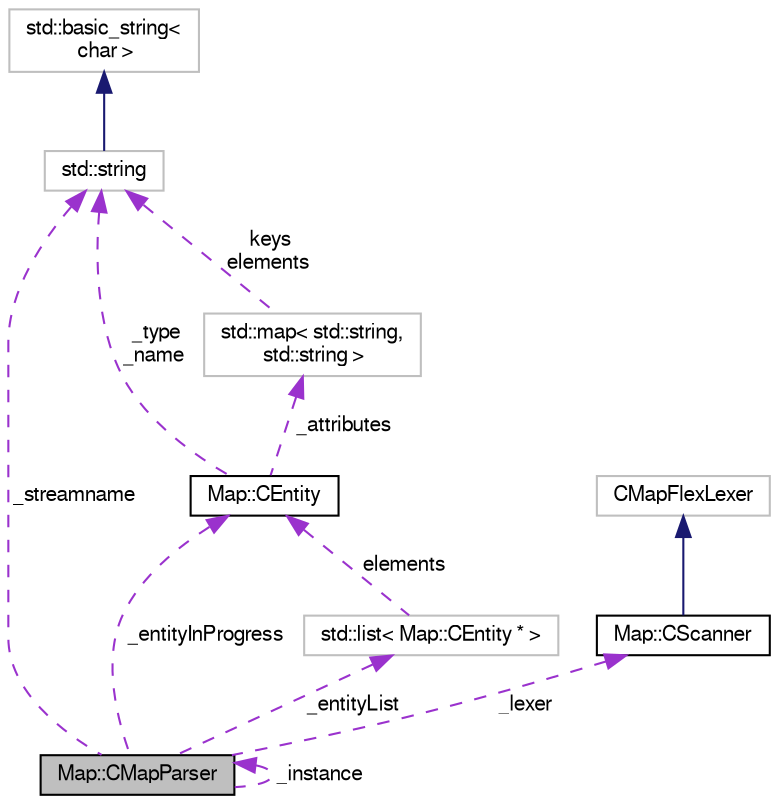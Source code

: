 digraph "Map::CMapParser"
{
  edge [fontname="FreeSans",fontsize="10",labelfontname="FreeSans",labelfontsize="10"];
  node [fontname="FreeSans",fontsize="10",shape=record];
  Node1 [label="Map::CMapParser",height=0.2,width=0.4,color="black", fillcolor="grey75", style="filled", fontcolor="black"];
  Node2 -> Node1 [dir="back",color="darkorchid3",fontsize="10",style="dashed",label=" _entityList" ,fontname="FreeSans"];
  Node2 [label="std::list\< Map::CEntity * \>",height=0.2,width=0.4,color="grey75", fillcolor="white", style="filled"];
  Node3 -> Node2 [dir="back",color="darkorchid3",fontsize="10",style="dashed",label=" elements" ,fontname="FreeSans"];
  Node3 [label="Map::CEntity",height=0.2,width=0.4,color="black", fillcolor="white", style="filled",URL="$class_map_1_1_c_entity.html",tooltip="Clase que representa una entidad leida del fichero del mapa. "];
  Node4 -> Node3 [dir="back",color="darkorchid3",fontsize="10",style="dashed",label=" _type\n_name" ,fontname="FreeSans"];
  Node4 [label="std::string",height=0.2,width=0.4,color="grey75", fillcolor="white", style="filled",tooltip="STL class. "];
  Node5 -> Node4 [dir="back",color="midnightblue",fontsize="10",style="solid",fontname="FreeSans"];
  Node5 [label="std::basic_string\<\l char \>",height=0.2,width=0.4,color="grey75", fillcolor="white", style="filled",tooltip="STL class. "];
  Node6 -> Node3 [dir="back",color="darkorchid3",fontsize="10",style="dashed",label=" _attributes" ,fontname="FreeSans"];
  Node6 [label="std::map\< std::string,\l std::string \>",height=0.2,width=0.4,color="grey75", fillcolor="white", style="filled"];
  Node4 -> Node6 [dir="back",color="darkorchid3",fontsize="10",style="dashed",label=" keys\nelements" ,fontname="FreeSans"];
  Node1 -> Node1 [dir="back",color="darkorchid3",fontsize="10",style="dashed",label=" _instance" ,fontname="FreeSans"];
  Node4 -> Node1 [dir="back",color="darkorchid3",fontsize="10",style="dashed",label=" _streamname" ,fontname="FreeSans"];
  Node3 -> Node1 [dir="back",color="darkorchid3",fontsize="10",style="dashed",label=" _entityInProgress" ,fontname="FreeSans"];
  Node7 -> Node1 [dir="back",color="darkorchid3",fontsize="10",style="dashed",label=" _lexer" ,fontname="FreeSans"];
  Node7 [label="Map::CScanner",height=0.2,width=0.4,color="black", fillcolor="white", style="filled",URL="$class_map_1_1_c_scanner.html",tooltip="CScanner es una clase que dota de funcionalidades extra a la clase automáticamente generada por Flex ..."];
  Node8 -> Node7 [dir="back",color="midnightblue",fontsize="10",style="solid",fontname="FreeSans"];
  Node8 [label="CMapFlexLexer",height=0.2,width=0.4,color="grey75", fillcolor="white", style="filled"];
}
